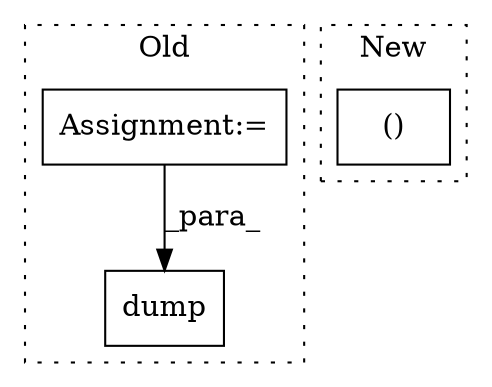 digraph G {
subgraph cluster0 {
1 [label="dump" a="32" s="2558,2588" l="5,1" shape="box"];
3 [label="Assignment:=" a="7" s="775" l="3" shape="box"];
label = "Old";
style="dotted";
}
subgraph cluster1 {
2 [label="()" a="106" s="1096" l="33" shape="box"];
label = "New";
style="dotted";
}
3 -> 1 [label="_para_"];
}